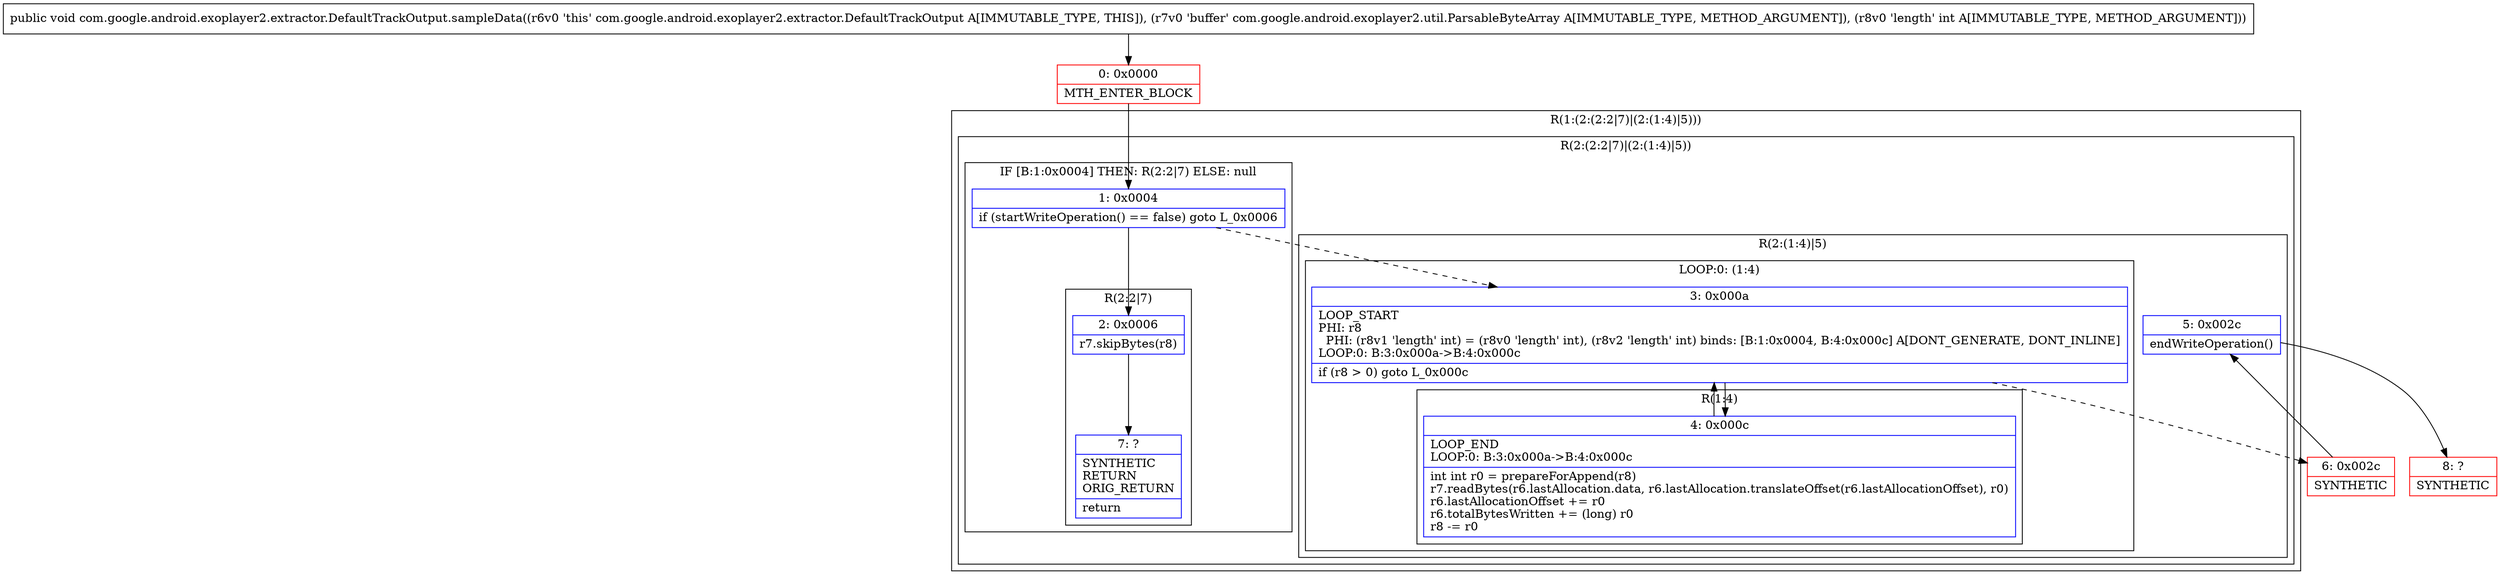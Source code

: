 digraph "CFG forcom.google.android.exoplayer2.extractor.DefaultTrackOutput.sampleData(Lcom\/google\/android\/exoplayer2\/util\/ParsableByteArray;I)V" {
subgraph cluster_Region_49411248 {
label = "R(1:(2:(2:2|7)|(2:(1:4)|5)))";
node [shape=record,color=blue];
subgraph cluster_Region_1389103933 {
label = "R(2:(2:2|7)|(2:(1:4)|5))";
node [shape=record,color=blue];
subgraph cluster_IfRegion_411034244 {
label = "IF [B:1:0x0004] THEN: R(2:2|7) ELSE: null";
node [shape=record,color=blue];
Node_1 [shape=record,label="{1\:\ 0x0004|if (startWriteOperation() == false) goto L_0x0006\l}"];
subgraph cluster_Region_576955763 {
label = "R(2:2|7)";
node [shape=record,color=blue];
Node_2 [shape=record,label="{2\:\ 0x0006|r7.skipBytes(r8)\l}"];
Node_7 [shape=record,label="{7\:\ ?|SYNTHETIC\lRETURN\lORIG_RETURN\l|return\l}"];
}
}
subgraph cluster_Region_800752123 {
label = "R(2:(1:4)|5)";
node [shape=record,color=blue];
subgraph cluster_LoopRegion_488497874 {
label = "LOOP:0: (1:4)";
node [shape=record,color=blue];
Node_3 [shape=record,label="{3\:\ 0x000a|LOOP_START\lPHI: r8 \l  PHI: (r8v1 'length' int) = (r8v0 'length' int), (r8v2 'length' int) binds: [B:1:0x0004, B:4:0x000c] A[DONT_GENERATE, DONT_INLINE]\lLOOP:0: B:3:0x000a\-\>B:4:0x000c\l|if (r8 \> 0) goto L_0x000c\l}"];
subgraph cluster_Region_646574771 {
label = "R(1:4)";
node [shape=record,color=blue];
Node_4 [shape=record,label="{4\:\ 0x000c|LOOP_END\lLOOP:0: B:3:0x000a\-\>B:4:0x000c\l|int int r0 = prepareForAppend(r8)\lr7.readBytes(r6.lastAllocation.data, r6.lastAllocation.translateOffset(r6.lastAllocationOffset), r0)\lr6.lastAllocationOffset += r0\lr6.totalBytesWritten += (long) r0\lr8 \-= r0\l}"];
}
}
Node_5 [shape=record,label="{5\:\ 0x002c|endWriteOperation()\l}"];
}
}
}
Node_0 [shape=record,color=red,label="{0\:\ 0x0000|MTH_ENTER_BLOCK\l}"];
Node_6 [shape=record,color=red,label="{6\:\ 0x002c|SYNTHETIC\l}"];
Node_8 [shape=record,color=red,label="{8\:\ ?|SYNTHETIC\l}"];
MethodNode[shape=record,label="{public void com.google.android.exoplayer2.extractor.DefaultTrackOutput.sampleData((r6v0 'this' com.google.android.exoplayer2.extractor.DefaultTrackOutput A[IMMUTABLE_TYPE, THIS]), (r7v0 'buffer' com.google.android.exoplayer2.util.ParsableByteArray A[IMMUTABLE_TYPE, METHOD_ARGUMENT]), (r8v0 'length' int A[IMMUTABLE_TYPE, METHOD_ARGUMENT])) }"];
MethodNode -> Node_0;
Node_1 -> Node_2;
Node_1 -> Node_3[style=dashed];
Node_2 -> Node_7;
Node_3 -> Node_4;
Node_3 -> Node_6[style=dashed];
Node_4 -> Node_3;
Node_5 -> Node_8;
Node_0 -> Node_1;
Node_6 -> Node_5;
}

